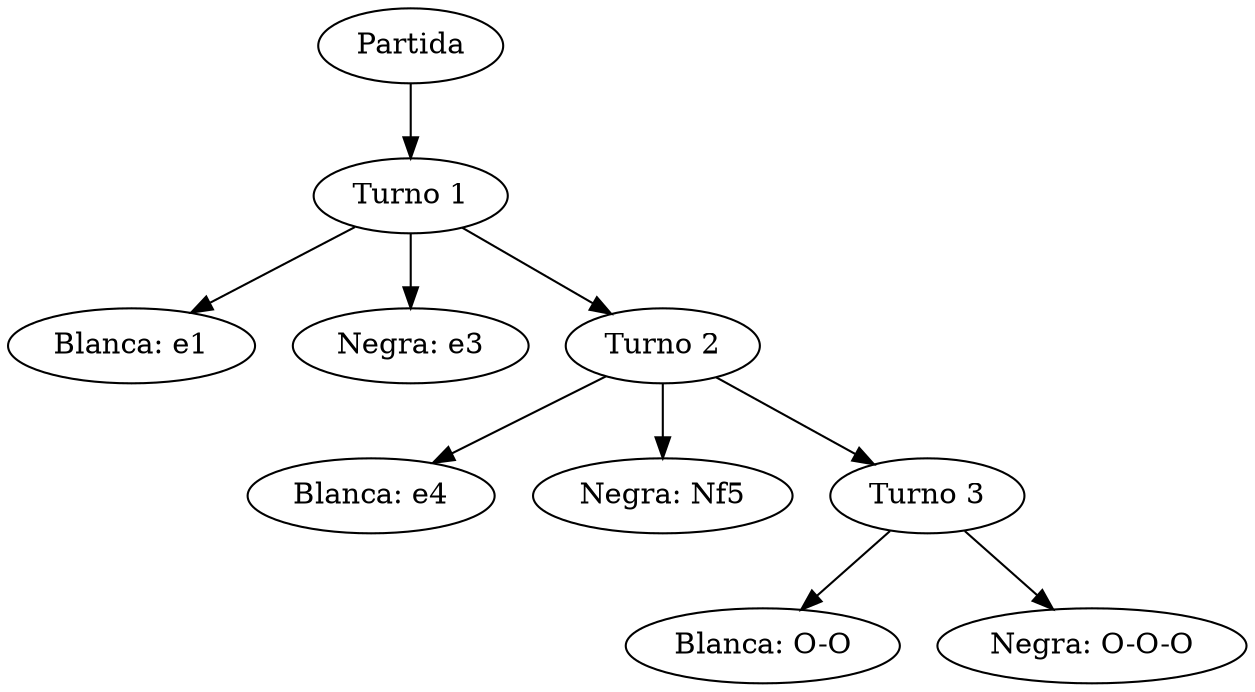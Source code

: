 digraph tree {
    "Partida";
    "Turno 1";
    "Blanca: e1";
    "Negra: e3";
    "Turno 2";
    "Blanca: e4";
    "Negra: Nf5";
    "Turno 3";
    "Blanca: O-O";
    "Negra: O-O-O";
    "Partida" -> "Turno 1";
    "Turno 1" -> "Blanca: e1";
    "Turno 1" -> "Negra: e3";
    "Turno 1" -> "Turno 2";
    "Turno 2" -> "Blanca: e4";
    "Turno 2" -> "Negra: Nf5";
    "Turno 2" -> "Turno 3";
    "Turno 3" -> "Blanca: O-O";
    "Turno 3" -> "Negra: O-O-O";
}

